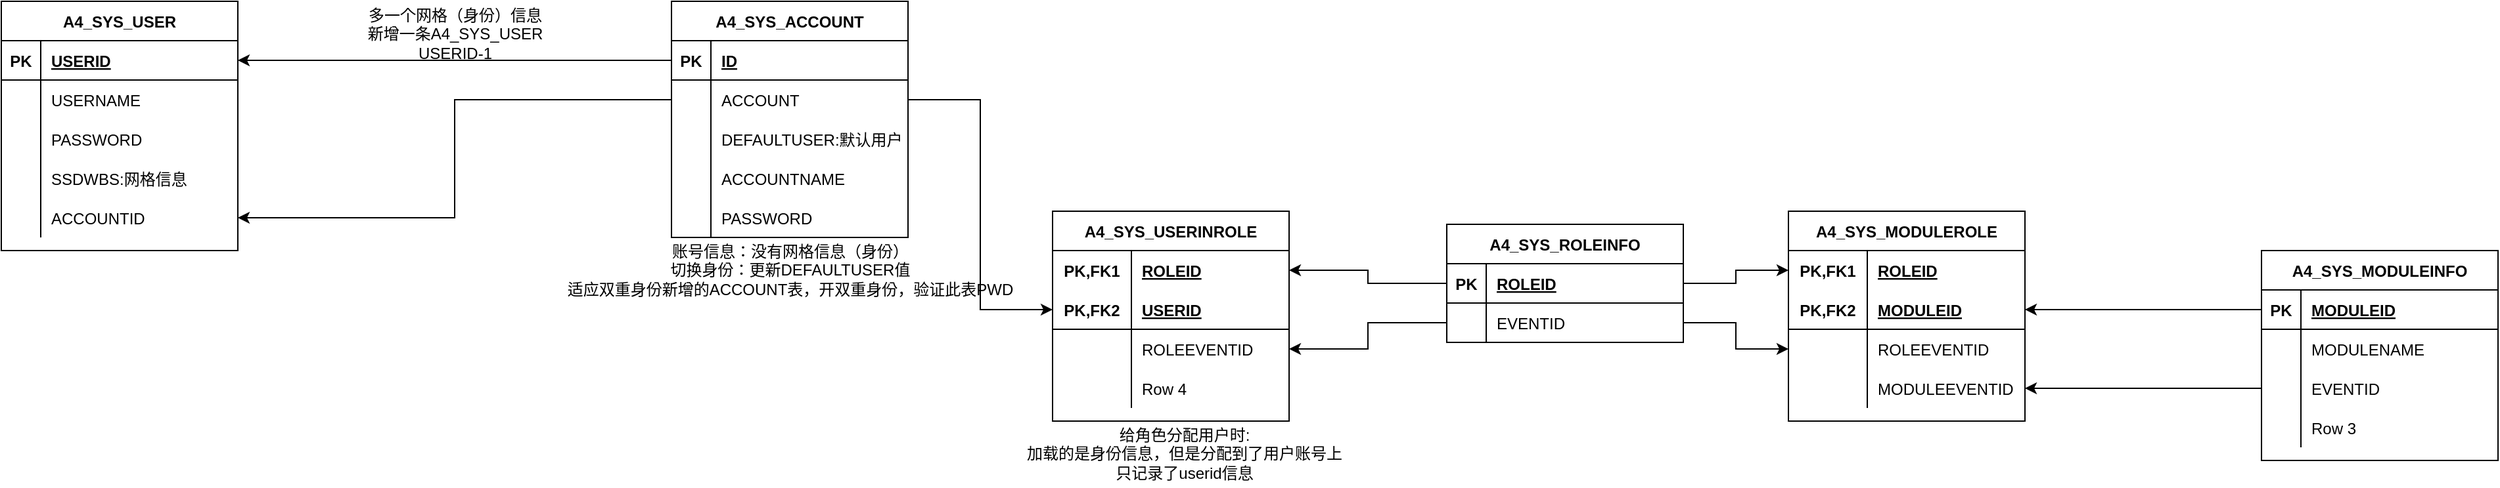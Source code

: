 <mxfile version="15.1.4" type="github">
  <diagram id="LfFuWhnvdSPOQBBMKqEx" name="Page-1">
    <mxGraphModel dx="3076" dy="761" grid="1" gridSize="10" guides="1" tooltips="1" connect="1" arrows="1" fold="1" page="1" pageScale="1" pageWidth="827" pageHeight="1169" math="0" shadow="0">
      <root>
        <mxCell id="0" />
        <mxCell id="1" parent="0" />
        <mxCell id="RHD-6Kkyox2Mu23NZGxg-42" value="A4_SYS_ROLEINFO" style="shape=table;startSize=30;container=1;collapsible=1;childLayout=tableLayout;fixedRows=1;rowLines=0;fontStyle=1;align=center;resizeLast=1;" vertex="1" parent="1">
          <mxGeometry x="200" y="310" width="180" height="90" as="geometry">
            <mxRectangle x="200" y="200" width="60" height="30" as="alternateBounds" />
          </mxGeometry>
        </mxCell>
        <mxCell id="RHD-6Kkyox2Mu23NZGxg-43" value="" style="shape=partialRectangle;collapsible=0;dropTarget=0;pointerEvents=0;fillColor=none;top=0;left=0;bottom=1;right=0;points=[[0,0.5],[1,0.5]];portConstraint=eastwest;" vertex="1" parent="RHD-6Kkyox2Mu23NZGxg-42">
          <mxGeometry y="30" width="180" height="30" as="geometry" />
        </mxCell>
        <mxCell id="RHD-6Kkyox2Mu23NZGxg-44" value="PK" style="shape=partialRectangle;connectable=0;fillColor=none;top=0;left=0;bottom=0;right=0;fontStyle=1;overflow=hidden;" vertex="1" parent="RHD-6Kkyox2Mu23NZGxg-43">
          <mxGeometry width="30" height="30" as="geometry" />
        </mxCell>
        <mxCell id="RHD-6Kkyox2Mu23NZGxg-45" value="ROLEID" style="shape=partialRectangle;connectable=0;fillColor=none;top=0;left=0;bottom=0;right=0;align=left;spacingLeft=6;fontStyle=5;overflow=hidden;" vertex="1" parent="RHD-6Kkyox2Mu23NZGxg-43">
          <mxGeometry x="30" width="150" height="30" as="geometry" />
        </mxCell>
        <mxCell id="RHD-6Kkyox2Mu23NZGxg-46" value="" style="shape=partialRectangle;collapsible=0;dropTarget=0;pointerEvents=0;fillColor=none;top=0;left=0;bottom=0;right=0;points=[[0,0.5],[1,0.5]];portConstraint=eastwest;" vertex="1" parent="RHD-6Kkyox2Mu23NZGxg-42">
          <mxGeometry y="60" width="180" height="30" as="geometry" />
        </mxCell>
        <mxCell id="RHD-6Kkyox2Mu23NZGxg-47" value="" style="shape=partialRectangle;connectable=0;fillColor=none;top=0;left=0;bottom=0;right=0;editable=1;overflow=hidden;" vertex="1" parent="RHD-6Kkyox2Mu23NZGxg-46">
          <mxGeometry width="30" height="30" as="geometry" />
        </mxCell>
        <mxCell id="RHD-6Kkyox2Mu23NZGxg-48" value="EVENTID" style="shape=partialRectangle;connectable=0;fillColor=none;top=0;left=0;bottom=0;right=0;align=left;spacingLeft=6;overflow=hidden;" vertex="1" parent="RHD-6Kkyox2Mu23NZGxg-46">
          <mxGeometry x="30" width="150" height="30" as="geometry" />
        </mxCell>
        <mxCell id="RHD-6Kkyox2Mu23NZGxg-68" value="A4_SYS_MODULEROLE" style="shape=table;startSize=30;container=1;collapsible=1;childLayout=tableLayout;fixedRows=1;rowLines=0;fontStyle=1;align=center;resizeLast=1;" vertex="1" parent="1">
          <mxGeometry x="460" y="300" width="180" height="160" as="geometry" />
        </mxCell>
        <mxCell id="RHD-6Kkyox2Mu23NZGxg-69" value="" style="shape=partialRectangle;collapsible=0;dropTarget=0;pointerEvents=0;fillColor=none;top=0;left=0;bottom=0;right=0;points=[[0,0.5],[1,0.5]];portConstraint=eastwest;" vertex="1" parent="RHD-6Kkyox2Mu23NZGxg-68">
          <mxGeometry y="30" width="180" height="30" as="geometry" />
        </mxCell>
        <mxCell id="RHD-6Kkyox2Mu23NZGxg-70" value="PK,FK1" style="shape=partialRectangle;connectable=0;fillColor=none;top=0;left=0;bottom=0;right=0;fontStyle=1;overflow=hidden;" vertex="1" parent="RHD-6Kkyox2Mu23NZGxg-69">
          <mxGeometry width="60" height="30" as="geometry" />
        </mxCell>
        <mxCell id="RHD-6Kkyox2Mu23NZGxg-71" value="ROLEID" style="shape=partialRectangle;connectable=0;fillColor=none;top=0;left=0;bottom=0;right=0;align=left;spacingLeft=6;fontStyle=5;overflow=hidden;" vertex="1" parent="RHD-6Kkyox2Mu23NZGxg-69">
          <mxGeometry x="60" width="120" height="30" as="geometry" />
        </mxCell>
        <mxCell id="RHD-6Kkyox2Mu23NZGxg-72" value="" style="shape=partialRectangle;collapsible=0;dropTarget=0;pointerEvents=0;fillColor=none;top=0;left=0;bottom=1;right=0;points=[[0,0.5],[1,0.5]];portConstraint=eastwest;" vertex="1" parent="RHD-6Kkyox2Mu23NZGxg-68">
          <mxGeometry y="60" width="180" height="30" as="geometry" />
        </mxCell>
        <mxCell id="RHD-6Kkyox2Mu23NZGxg-73" value="PK,FK2" style="shape=partialRectangle;connectable=0;fillColor=none;top=0;left=0;bottom=0;right=0;fontStyle=1;overflow=hidden;" vertex="1" parent="RHD-6Kkyox2Mu23NZGxg-72">
          <mxGeometry width="60" height="30" as="geometry" />
        </mxCell>
        <mxCell id="RHD-6Kkyox2Mu23NZGxg-74" value="MODULEID" style="shape=partialRectangle;connectable=0;fillColor=none;top=0;left=0;bottom=0;right=0;align=left;spacingLeft=6;fontStyle=5;overflow=hidden;" vertex="1" parent="RHD-6Kkyox2Mu23NZGxg-72">
          <mxGeometry x="60" width="120" height="30" as="geometry" />
        </mxCell>
        <mxCell id="RHD-6Kkyox2Mu23NZGxg-75" value="" style="shape=partialRectangle;collapsible=0;dropTarget=0;pointerEvents=0;fillColor=none;top=0;left=0;bottom=0;right=0;points=[[0,0.5],[1,0.5]];portConstraint=eastwest;" vertex="1" parent="RHD-6Kkyox2Mu23NZGxg-68">
          <mxGeometry y="90" width="180" height="30" as="geometry" />
        </mxCell>
        <mxCell id="RHD-6Kkyox2Mu23NZGxg-76" value="" style="shape=partialRectangle;connectable=0;fillColor=none;top=0;left=0;bottom=0;right=0;editable=1;overflow=hidden;" vertex="1" parent="RHD-6Kkyox2Mu23NZGxg-75">
          <mxGeometry width="60" height="30" as="geometry" />
        </mxCell>
        <mxCell id="RHD-6Kkyox2Mu23NZGxg-77" value="ROLEEVENTID" style="shape=partialRectangle;connectable=0;fillColor=none;top=0;left=0;bottom=0;right=0;align=left;spacingLeft=6;overflow=hidden;" vertex="1" parent="RHD-6Kkyox2Mu23NZGxg-75">
          <mxGeometry x="60" width="120" height="30" as="geometry" />
        </mxCell>
        <mxCell id="RHD-6Kkyox2Mu23NZGxg-78" value="" style="shape=partialRectangle;collapsible=0;dropTarget=0;pointerEvents=0;fillColor=none;top=0;left=0;bottom=0;right=0;points=[[0,0.5],[1,0.5]];portConstraint=eastwest;" vertex="1" parent="RHD-6Kkyox2Mu23NZGxg-68">
          <mxGeometry y="120" width="180" height="30" as="geometry" />
        </mxCell>
        <mxCell id="RHD-6Kkyox2Mu23NZGxg-79" value="" style="shape=partialRectangle;connectable=0;fillColor=none;top=0;left=0;bottom=0;right=0;editable=1;overflow=hidden;" vertex="1" parent="RHD-6Kkyox2Mu23NZGxg-78">
          <mxGeometry width="60" height="30" as="geometry" />
        </mxCell>
        <mxCell id="RHD-6Kkyox2Mu23NZGxg-80" value="MODULEEVENTID" style="shape=partialRectangle;connectable=0;fillColor=none;top=0;left=0;bottom=0;right=0;align=left;spacingLeft=6;overflow=hidden;" vertex="1" parent="RHD-6Kkyox2Mu23NZGxg-78">
          <mxGeometry x="60" width="120" height="30" as="geometry" />
        </mxCell>
        <mxCell id="RHD-6Kkyox2Mu23NZGxg-82" style="edgeStyle=orthogonalEdgeStyle;rounded=0;orthogonalLoop=1;jettySize=auto;html=1;exitX=1;exitY=0.5;exitDx=0;exitDy=0;" edge="1" parent="1" source="RHD-6Kkyox2Mu23NZGxg-46" target="RHD-6Kkyox2Mu23NZGxg-75">
          <mxGeometry relative="1" as="geometry" />
        </mxCell>
        <mxCell id="RHD-6Kkyox2Mu23NZGxg-83" value="A4_SYS_MODULEINFO" style="shape=table;startSize=30;container=1;collapsible=1;childLayout=tableLayout;fixedRows=1;rowLines=0;fontStyle=1;align=center;resizeLast=1;" vertex="1" parent="1">
          <mxGeometry x="820" y="330" width="180" height="160" as="geometry" />
        </mxCell>
        <mxCell id="RHD-6Kkyox2Mu23NZGxg-84" value="" style="shape=partialRectangle;collapsible=0;dropTarget=0;pointerEvents=0;fillColor=none;top=0;left=0;bottom=1;right=0;points=[[0,0.5],[1,0.5]];portConstraint=eastwest;" vertex="1" parent="RHD-6Kkyox2Mu23NZGxg-83">
          <mxGeometry y="30" width="180" height="30" as="geometry" />
        </mxCell>
        <mxCell id="RHD-6Kkyox2Mu23NZGxg-85" value="PK" style="shape=partialRectangle;connectable=0;fillColor=none;top=0;left=0;bottom=0;right=0;fontStyle=1;overflow=hidden;" vertex="1" parent="RHD-6Kkyox2Mu23NZGxg-84">
          <mxGeometry width="30" height="30" as="geometry" />
        </mxCell>
        <mxCell id="RHD-6Kkyox2Mu23NZGxg-86" value="MODULEID" style="shape=partialRectangle;connectable=0;fillColor=none;top=0;left=0;bottom=0;right=0;align=left;spacingLeft=6;fontStyle=5;overflow=hidden;" vertex="1" parent="RHD-6Kkyox2Mu23NZGxg-84">
          <mxGeometry x="30" width="150" height="30" as="geometry" />
        </mxCell>
        <mxCell id="RHD-6Kkyox2Mu23NZGxg-87" value="" style="shape=partialRectangle;collapsible=0;dropTarget=0;pointerEvents=0;fillColor=none;top=0;left=0;bottom=0;right=0;points=[[0,0.5],[1,0.5]];portConstraint=eastwest;" vertex="1" parent="RHD-6Kkyox2Mu23NZGxg-83">
          <mxGeometry y="60" width="180" height="30" as="geometry" />
        </mxCell>
        <mxCell id="RHD-6Kkyox2Mu23NZGxg-88" value="" style="shape=partialRectangle;connectable=0;fillColor=none;top=0;left=0;bottom=0;right=0;editable=1;overflow=hidden;" vertex="1" parent="RHD-6Kkyox2Mu23NZGxg-87">
          <mxGeometry width="30" height="30" as="geometry" />
        </mxCell>
        <mxCell id="RHD-6Kkyox2Mu23NZGxg-89" value="MODULENAME" style="shape=partialRectangle;connectable=0;fillColor=none;top=0;left=0;bottom=0;right=0;align=left;spacingLeft=6;overflow=hidden;" vertex="1" parent="RHD-6Kkyox2Mu23NZGxg-87">
          <mxGeometry x="30" width="150" height="30" as="geometry" />
        </mxCell>
        <mxCell id="RHD-6Kkyox2Mu23NZGxg-90" value="" style="shape=partialRectangle;collapsible=0;dropTarget=0;pointerEvents=0;fillColor=none;top=0;left=0;bottom=0;right=0;points=[[0,0.5],[1,0.5]];portConstraint=eastwest;" vertex="1" parent="RHD-6Kkyox2Mu23NZGxg-83">
          <mxGeometry y="90" width="180" height="30" as="geometry" />
        </mxCell>
        <mxCell id="RHD-6Kkyox2Mu23NZGxg-91" value="" style="shape=partialRectangle;connectable=0;fillColor=none;top=0;left=0;bottom=0;right=0;editable=1;overflow=hidden;" vertex="1" parent="RHD-6Kkyox2Mu23NZGxg-90">
          <mxGeometry width="30" height="30" as="geometry" />
        </mxCell>
        <mxCell id="RHD-6Kkyox2Mu23NZGxg-92" value="EVENTID" style="shape=partialRectangle;connectable=0;fillColor=none;top=0;left=0;bottom=0;right=0;align=left;spacingLeft=6;overflow=hidden;" vertex="1" parent="RHD-6Kkyox2Mu23NZGxg-90">
          <mxGeometry x="30" width="150" height="30" as="geometry" />
        </mxCell>
        <mxCell id="RHD-6Kkyox2Mu23NZGxg-93" value="" style="shape=partialRectangle;collapsible=0;dropTarget=0;pointerEvents=0;fillColor=none;top=0;left=0;bottom=0;right=0;points=[[0,0.5],[1,0.5]];portConstraint=eastwest;" vertex="1" parent="RHD-6Kkyox2Mu23NZGxg-83">
          <mxGeometry y="120" width="180" height="30" as="geometry" />
        </mxCell>
        <mxCell id="RHD-6Kkyox2Mu23NZGxg-94" value="" style="shape=partialRectangle;connectable=0;fillColor=none;top=0;left=0;bottom=0;right=0;editable=1;overflow=hidden;" vertex="1" parent="RHD-6Kkyox2Mu23NZGxg-93">
          <mxGeometry width="30" height="30" as="geometry" />
        </mxCell>
        <mxCell id="RHD-6Kkyox2Mu23NZGxg-95" value="Row 3" style="shape=partialRectangle;connectable=0;fillColor=none;top=0;left=0;bottom=0;right=0;align=left;spacingLeft=6;overflow=hidden;" vertex="1" parent="RHD-6Kkyox2Mu23NZGxg-93">
          <mxGeometry x="30" width="150" height="30" as="geometry" />
        </mxCell>
        <mxCell id="RHD-6Kkyox2Mu23NZGxg-97" style="edgeStyle=orthogonalEdgeStyle;rounded=0;orthogonalLoop=1;jettySize=auto;html=1;entryX=1;entryY=0.5;entryDx=0;entryDy=0;" edge="1" parent="1" source="RHD-6Kkyox2Mu23NZGxg-84" target="RHD-6Kkyox2Mu23NZGxg-72">
          <mxGeometry relative="1" as="geometry" />
        </mxCell>
        <mxCell id="RHD-6Kkyox2Mu23NZGxg-98" style="edgeStyle=orthogonalEdgeStyle;rounded=0;orthogonalLoop=1;jettySize=auto;html=1;exitX=0;exitY=0.5;exitDx=0;exitDy=0;entryX=1;entryY=0.5;entryDx=0;entryDy=0;" edge="1" parent="1" source="RHD-6Kkyox2Mu23NZGxg-90" target="RHD-6Kkyox2Mu23NZGxg-78">
          <mxGeometry relative="1" as="geometry" />
        </mxCell>
        <mxCell id="RHD-6Kkyox2Mu23NZGxg-128" style="edgeStyle=orthogonalEdgeStyle;rounded=0;orthogonalLoop=1;jettySize=auto;html=1;exitX=1;exitY=0.5;exitDx=0;exitDy=0;entryX=0;entryY=0.5;entryDx=0;entryDy=0;" edge="1" parent="1" source="RHD-6Kkyox2Mu23NZGxg-43" target="RHD-6Kkyox2Mu23NZGxg-69">
          <mxGeometry relative="1" as="geometry" />
        </mxCell>
        <mxCell id="RHD-6Kkyox2Mu23NZGxg-130" style="edgeStyle=orthogonalEdgeStyle;rounded=0;orthogonalLoop=1;jettySize=auto;html=1;exitX=0;exitY=0.5;exitDx=0;exitDy=0;entryX=1;entryY=0.5;entryDx=0;entryDy=0;" edge="1" parent="1" source="RHD-6Kkyox2Mu23NZGxg-43" target="RHD-6Kkyox2Mu23NZGxg-113">
          <mxGeometry relative="1" as="geometry" />
        </mxCell>
        <mxCell id="RHD-6Kkyox2Mu23NZGxg-131" style="edgeStyle=orthogonalEdgeStyle;rounded=0;orthogonalLoop=1;jettySize=auto;html=1;exitX=0;exitY=0.5;exitDx=0;exitDy=0;" edge="1" parent="1" source="RHD-6Kkyox2Mu23NZGxg-46" target="RHD-6Kkyox2Mu23NZGxg-119">
          <mxGeometry relative="1" as="geometry" />
        </mxCell>
        <mxCell id="RHD-6Kkyox2Mu23NZGxg-149" style="edgeStyle=orthogonalEdgeStyle;rounded=0;orthogonalLoop=1;jettySize=auto;html=1;exitX=1;exitY=0.5;exitDx=0;exitDy=0;" edge="1" parent="1" source="RHD-6Kkyox2Mu23NZGxg-137" target="RHD-6Kkyox2Mu23NZGxg-116">
          <mxGeometry relative="1" as="geometry" />
        </mxCell>
        <mxCell id="RHD-6Kkyox2Mu23NZGxg-150" value="A4_SYS_USER" style="shape=table;startSize=30;container=1;collapsible=1;childLayout=tableLayout;fixedRows=1;rowLines=0;fontStyle=1;align=center;resizeLast=1;" vertex="1" parent="1">
          <mxGeometry x="-900" y="140" width="180" height="190" as="geometry" />
        </mxCell>
        <mxCell id="RHD-6Kkyox2Mu23NZGxg-151" value="" style="shape=partialRectangle;collapsible=0;dropTarget=0;pointerEvents=0;fillColor=none;top=0;left=0;bottom=1;right=0;points=[[0,0.5],[1,0.5]];portConstraint=eastwest;" vertex="1" parent="RHD-6Kkyox2Mu23NZGxg-150">
          <mxGeometry y="30" width="180" height="30" as="geometry" />
        </mxCell>
        <mxCell id="RHD-6Kkyox2Mu23NZGxg-152" value="PK" style="shape=partialRectangle;connectable=0;fillColor=none;top=0;left=0;bottom=0;right=0;fontStyle=1;overflow=hidden;" vertex="1" parent="RHD-6Kkyox2Mu23NZGxg-151">
          <mxGeometry width="30" height="30" as="geometry" />
        </mxCell>
        <mxCell id="RHD-6Kkyox2Mu23NZGxg-153" value="USERID" style="shape=partialRectangle;connectable=0;fillColor=none;top=0;left=0;bottom=0;right=0;align=left;spacingLeft=6;fontStyle=5;overflow=hidden;" vertex="1" parent="RHD-6Kkyox2Mu23NZGxg-151">
          <mxGeometry x="30" width="150" height="30" as="geometry" />
        </mxCell>
        <mxCell id="RHD-6Kkyox2Mu23NZGxg-154" value="" style="shape=partialRectangle;collapsible=0;dropTarget=0;pointerEvents=0;fillColor=none;top=0;left=0;bottom=0;right=0;points=[[0,0.5],[1,0.5]];portConstraint=eastwest;" vertex="1" parent="RHD-6Kkyox2Mu23NZGxg-150">
          <mxGeometry y="60" width="180" height="30" as="geometry" />
        </mxCell>
        <mxCell id="RHD-6Kkyox2Mu23NZGxg-155" value="" style="shape=partialRectangle;connectable=0;fillColor=none;top=0;left=0;bottom=0;right=0;editable=1;overflow=hidden;" vertex="1" parent="RHD-6Kkyox2Mu23NZGxg-154">
          <mxGeometry width="30" height="30" as="geometry" />
        </mxCell>
        <mxCell id="RHD-6Kkyox2Mu23NZGxg-156" value="USERNAME" style="shape=partialRectangle;connectable=0;fillColor=none;top=0;left=0;bottom=0;right=0;align=left;spacingLeft=6;overflow=hidden;" vertex="1" parent="RHD-6Kkyox2Mu23NZGxg-154">
          <mxGeometry x="30" width="150" height="30" as="geometry" />
        </mxCell>
        <mxCell id="RHD-6Kkyox2Mu23NZGxg-157" value="" style="shape=partialRectangle;collapsible=0;dropTarget=0;pointerEvents=0;fillColor=none;top=0;left=0;bottom=0;right=0;points=[[0,0.5],[1,0.5]];portConstraint=eastwest;" vertex="1" parent="RHD-6Kkyox2Mu23NZGxg-150">
          <mxGeometry y="90" width="180" height="30" as="geometry" />
        </mxCell>
        <mxCell id="RHD-6Kkyox2Mu23NZGxg-158" value="" style="shape=partialRectangle;connectable=0;fillColor=none;top=0;left=0;bottom=0;right=0;editable=1;overflow=hidden;" vertex="1" parent="RHD-6Kkyox2Mu23NZGxg-157">
          <mxGeometry width="30" height="30" as="geometry" />
        </mxCell>
        <mxCell id="RHD-6Kkyox2Mu23NZGxg-159" value="PASSWORD" style="shape=partialRectangle;connectable=0;fillColor=none;top=0;left=0;bottom=0;right=0;align=left;spacingLeft=6;overflow=hidden;" vertex="1" parent="RHD-6Kkyox2Mu23NZGxg-157">
          <mxGeometry x="30" width="150" height="30" as="geometry" />
        </mxCell>
        <mxCell id="RHD-6Kkyox2Mu23NZGxg-160" value="" style="shape=partialRectangle;collapsible=0;dropTarget=0;pointerEvents=0;fillColor=none;top=0;left=0;bottom=0;right=0;points=[[0,0.5],[1,0.5]];portConstraint=eastwest;" vertex="1" parent="RHD-6Kkyox2Mu23NZGxg-150">
          <mxGeometry y="120" width="180" height="30" as="geometry" />
        </mxCell>
        <mxCell id="RHD-6Kkyox2Mu23NZGxg-161" value="" style="shape=partialRectangle;connectable=0;fillColor=none;top=0;left=0;bottom=0;right=0;editable=1;overflow=hidden;" vertex="1" parent="RHD-6Kkyox2Mu23NZGxg-160">
          <mxGeometry width="30" height="30" as="geometry" />
        </mxCell>
        <mxCell id="RHD-6Kkyox2Mu23NZGxg-162" value="SSDWBS:网格信息" style="shape=partialRectangle;connectable=0;fillColor=none;top=0;left=0;bottom=0;right=0;align=left;spacingLeft=6;overflow=hidden;" vertex="1" parent="RHD-6Kkyox2Mu23NZGxg-160">
          <mxGeometry x="30" width="150" height="30" as="geometry" />
        </mxCell>
        <mxCell id="RHD-6Kkyox2Mu23NZGxg-172" style="shape=partialRectangle;collapsible=0;dropTarget=0;pointerEvents=0;fillColor=none;top=0;left=0;bottom=0;right=0;points=[[0,0.5],[1,0.5]];portConstraint=eastwest;" vertex="1" parent="RHD-6Kkyox2Mu23NZGxg-150">
          <mxGeometry y="150" width="180" height="30" as="geometry" />
        </mxCell>
        <mxCell id="RHD-6Kkyox2Mu23NZGxg-173" style="shape=partialRectangle;connectable=0;fillColor=none;top=0;left=0;bottom=0;right=0;editable=1;overflow=hidden;" vertex="1" parent="RHD-6Kkyox2Mu23NZGxg-172">
          <mxGeometry width="30" height="30" as="geometry" />
        </mxCell>
        <mxCell id="RHD-6Kkyox2Mu23NZGxg-174" value="ACCOUNTID" style="shape=partialRectangle;connectable=0;fillColor=none;top=0;left=0;bottom=0;right=0;align=left;spacingLeft=6;overflow=hidden;" vertex="1" parent="RHD-6Kkyox2Mu23NZGxg-172">
          <mxGeometry x="30" width="150" height="30" as="geometry" />
        </mxCell>
        <mxCell id="RHD-6Kkyox2Mu23NZGxg-165" value="" style="group" vertex="1" connectable="0" parent="1">
          <mxGeometry x="-130" y="300" width="260" height="210" as="geometry" />
        </mxCell>
        <mxCell id="RHD-6Kkyox2Mu23NZGxg-112" value="A4_SYS_USERINROLE" style="shape=table;startSize=30;container=1;collapsible=1;childLayout=tableLayout;fixedRows=1;rowLines=0;fontStyle=1;align=center;resizeLast=1;" vertex="1" parent="RHD-6Kkyox2Mu23NZGxg-165">
          <mxGeometry x="30" width="180" height="160" as="geometry" />
        </mxCell>
        <mxCell id="RHD-6Kkyox2Mu23NZGxg-113" value="" style="shape=partialRectangle;collapsible=0;dropTarget=0;pointerEvents=0;fillColor=none;top=0;left=0;bottom=0;right=0;points=[[0,0.5],[1,0.5]];portConstraint=eastwest;" vertex="1" parent="RHD-6Kkyox2Mu23NZGxg-112">
          <mxGeometry y="30" width="180" height="30" as="geometry" />
        </mxCell>
        <mxCell id="RHD-6Kkyox2Mu23NZGxg-114" value="PK,FK1" style="shape=partialRectangle;connectable=0;fillColor=none;top=0;left=0;bottom=0;right=0;fontStyle=1;overflow=hidden;" vertex="1" parent="RHD-6Kkyox2Mu23NZGxg-113">
          <mxGeometry width="60" height="30" as="geometry" />
        </mxCell>
        <mxCell id="RHD-6Kkyox2Mu23NZGxg-115" value="ROLEID" style="shape=partialRectangle;connectable=0;fillColor=none;top=0;left=0;bottom=0;right=0;align=left;spacingLeft=6;fontStyle=5;overflow=hidden;" vertex="1" parent="RHD-6Kkyox2Mu23NZGxg-113">
          <mxGeometry x="60" width="120" height="30" as="geometry" />
        </mxCell>
        <mxCell id="RHD-6Kkyox2Mu23NZGxg-116" value="" style="shape=partialRectangle;collapsible=0;dropTarget=0;pointerEvents=0;fillColor=none;top=0;left=0;bottom=1;right=0;points=[[0,0.5],[1,0.5]];portConstraint=eastwest;" vertex="1" parent="RHD-6Kkyox2Mu23NZGxg-112">
          <mxGeometry y="60" width="180" height="30" as="geometry" />
        </mxCell>
        <mxCell id="RHD-6Kkyox2Mu23NZGxg-117" value="PK,FK2" style="shape=partialRectangle;connectable=0;fillColor=none;top=0;left=0;bottom=0;right=0;fontStyle=1;overflow=hidden;" vertex="1" parent="RHD-6Kkyox2Mu23NZGxg-116">
          <mxGeometry width="60" height="30" as="geometry" />
        </mxCell>
        <mxCell id="RHD-6Kkyox2Mu23NZGxg-118" value="USERID" style="shape=partialRectangle;connectable=0;fillColor=none;top=0;left=0;bottom=0;right=0;align=left;spacingLeft=6;fontStyle=5;overflow=hidden;" vertex="1" parent="RHD-6Kkyox2Mu23NZGxg-116">
          <mxGeometry x="60" width="120" height="30" as="geometry" />
        </mxCell>
        <mxCell id="RHD-6Kkyox2Mu23NZGxg-119" value="" style="shape=partialRectangle;collapsible=0;dropTarget=0;pointerEvents=0;fillColor=none;top=0;left=0;bottom=0;right=0;points=[[0,0.5],[1,0.5]];portConstraint=eastwest;" vertex="1" parent="RHD-6Kkyox2Mu23NZGxg-112">
          <mxGeometry y="90" width="180" height="30" as="geometry" />
        </mxCell>
        <mxCell id="RHD-6Kkyox2Mu23NZGxg-120" value="" style="shape=partialRectangle;connectable=0;fillColor=none;top=0;left=0;bottom=0;right=0;editable=1;overflow=hidden;" vertex="1" parent="RHD-6Kkyox2Mu23NZGxg-119">
          <mxGeometry width="60" height="30" as="geometry" />
        </mxCell>
        <mxCell id="RHD-6Kkyox2Mu23NZGxg-121" value="ROLEEVENTID" style="shape=partialRectangle;connectable=0;fillColor=none;top=0;left=0;bottom=0;right=0;align=left;spacingLeft=6;overflow=hidden;" vertex="1" parent="RHD-6Kkyox2Mu23NZGxg-119">
          <mxGeometry x="60" width="120" height="30" as="geometry" />
        </mxCell>
        <mxCell id="RHD-6Kkyox2Mu23NZGxg-122" value="" style="shape=partialRectangle;collapsible=0;dropTarget=0;pointerEvents=0;fillColor=none;top=0;left=0;bottom=0;right=0;points=[[0,0.5],[1,0.5]];portConstraint=eastwest;" vertex="1" parent="RHD-6Kkyox2Mu23NZGxg-112">
          <mxGeometry y="120" width="180" height="30" as="geometry" />
        </mxCell>
        <mxCell id="RHD-6Kkyox2Mu23NZGxg-123" value="" style="shape=partialRectangle;connectable=0;fillColor=none;top=0;left=0;bottom=0;right=0;editable=1;overflow=hidden;" vertex="1" parent="RHD-6Kkyox2Mu23NZGxg-122">
          <mxGeometry width="60" height="30" as="geometry" />
        </mxCell>
        <mxCell id="RHD-6Kkyox2Mu23NZGxg-124" value="Row 4" style="shape=partialRectangle;connectable=0;fillColor=none;top=0;left=0;bottom=0;right=0;align=left;spacingLeft=6;overflow=hidden;" vertex="1" parent="RHD-6Kkyox2Mu23NZGxg-122">
          <mxGeometry x="60" width="120" height="30" as="geometry" />
        </mxCell>
        <mxCell id="RHD-6Kkyox2Mu23NZGxg-132" value="给角色分配用户时:&lt;br&gt;加载的是身份信息，但是分配到了用户账号上&lt;br&gt;只记录了userid信息&lt;br&gt;" style="text;html=1;resizable=0;autosize=1;align=center;verticalAlign=middle;points=[];fillColor=none;strokeColor=none;rounded=0;" vertex="1" parent="RHD-6Kkyox2Mu23NZGxg-165">
          <mxGeometry y="160" width="260" height="50" as="geometry" />
        </mxCell>
        <mxCell id="RHD-6Kkyox2Mu23NZGxg-167" value="" style="group" vertex="1" connectable="0" parent="1">
          <mxGeometry x="-400" y="140" width="275" height="229.997" as="geometry" />
        </mxCell>
        <mxCell id="RHD-6Kkyox2Mu23NZGxg-133" value="A4_SYS_ACCOUNT" style="shape=table;startSize=30;container=1;collapsible=1;childLayout=tableLayout;fixedRows=1;rowLines=0;fontStyle=1;align=center;resizeLast=1;" vertex="1" parent="RHD-6Kkyox2Mu23NZGxg-167">
          <mxGeometry x="10" width="180" height="180" as="geometry" />
        </mxCell>
        <mxCell id="RHD-6Kkyox2Mu23NZGxg-134" value="" style="shape=partialRectangle;collapsible=0;dropTarget=0;pointerEvents=0;fillColor=none;top=0;left=0;bottom=1;right=0;points=[[0,0.5],[1,0.5]];portConstraint=eastwest;" vertex="1" parent="RHD-6Kkyox2Mu23NZGxg-133">
          <mxGeometry y="30" width="180" height="30" as="geometry" />
        </mxCell>
        <mxCell id="RHD-6Kkyox2Mu23NZGxg-135" value="PK" style="shape=partialRectangle;connectable=0;fillColor=none;top=0;left=0;bottom=0;right=0;fontStyle=1;overflow=hidden;" vertex="1" parent="RHD-6Kkyox2Mu23NZGxg-134">
          <mxGeometry width="30" height="30" as="geometry" />
        </mxCell>
        <mxCell id="RHD-6Kkyox2Mu23NZGxg-136" value="ID" style="shape=partialRectangle;connectable=0;fillColor=none;top=0;left=0;bottom=0;right=0;align=left;spacingLeft=6;fontStyle=5;overflow=hidden;" vertex="1" parent="RHD-6Kkyox2Mu23NZGxg-134">
          <mxGeometry x="30" width="150" height="30" as="geometry" />
        </mxCell>
        <mxCell id="RHD-6Kkyox2Mu23NZGxg-137" value="" style="shape=partialRectangle;collapsible=0;dropTarget=0;pointerEvents=0;fillColor=none;top=0;left=0;bottom=0;right=0;points=[[0,0.5],[1,0.5]];portConstraint=eastwest;" vertex="1" parent="RHD-6Kkyox2Mu23NZGxg-133">
          <mxGeometry y="60" width="180" height="30" as="geometry" />
        </mxCell>
        <mxCell id="RHD-6Kkyox2Mu23NZGxg-138" value="" style="shape=partialRectangle;connectable=0;fillColor=none;top=0;left=0;bottom=0;right=0;editable=1;overflow=hidden;" vertex="1" parent="RHD-6Kkyox2Mu23NZGxg-137">
          <mxGeometry width="30" height="30" as="geometry" />
        </mxCell>
        <mxCell id="RHD-6Kkyox2Mu23NZGxg-139" value="ACCOUNT" style="shape=partialRectangle;connectable=0;fillColor=none;top=0;left=0;bottom=0;right=0;align=left;spacingLeft=6;overflow=hidden;" vertex="1" parent="RHD-6Kkyox2Mu23NZGxg-137">
          <mxGeometry x="30" width="150" height="30" as="geometry" />
        </mxCell>
        <mxCell id="RHD-6Kkyox2Mu23NZGxg-146" style="shape=partialRectangle;collapsible=0;dropTarget=0;pointerEvents=0;fillColor=none;top=0;left=0;bottom=0;right=0;points=[[0,0.5],[1,0.5]];portConstraint=eastwest;" vertex="1" parent="RHD-6Kkyox2Mu23NZGxg-133">
          <mxGeometry y="90" width="180" height="30" as="geometry" />
        </mxCell>
        <mxCell id="RHD-6Kkyox2Mu23NZGxg-147" style="shape=partialRectangle;connectable=0;fillColor=none;top=0;left=0;bottom=0;right=0;editable=1;overflow=hidden;" vertex="1" parent="RHD-6Kkyox2Mu23NZGxg-146">
          <mxGeometry width="30" height="30" as="geometry" />
        </mxCell>
        <mxCell id="RHD-6Kkyox2Mu23NZGxg-148" value="DEFAULTUSER:默认用户" style="shape=partialRectangle;connectable=0;fillColor=none;top=0;left=0;bottom=0;right=0;align=left;spacingLeft=6;overflow=hidden;" vertex="1" parent="RHD-6Kkyox2Mu23NZGxg-146">
          <mxGeometry x="30" width="150" height="30" as="geometry" />
        </mxCell>
        <mxCell id="RHD-6Kkyox2Mu23NZGxg-140" value="" style="shape=partialRectangle;collapsible=0;dropTarget=0;pointerEvents=0;fillColor=none;top=0;left=0;bottom=0;right=0;points=[[0,0.5],[1,0.5]];portConstraint=eastwest;" vertex="1" parent="RHD-6Kkyox2Mu23NZGxg-133">
          <mxGeometry y="120" width="180" height="30" as="geometry" />
        </mxCell>
        <mxCell id="RHD-6Kkyox2Mu23NZGxg-141" value="" style="shape=partialRectangle;connectable=0;fillColor=none;top=0;left=0;bottom=0;right=0;editable=1;overflow=hidden;" vertex="1" parent="RHD-6Kkyox2Mu23NZGxg-140">
          <mxGeometry width="30" height="30" as="geometry" />
        </mxCell>
        <mxCell id="RHD-6Kkyox2Mu23NZGxg-142" value="ACCOUNTNAME" style="shape=partialRectangle;connectable=0;fillColor=none;top=0;left=0;bottom=0;right=0;align=left;spacingLeft=6;overflow=hidden;" vertex="1" parent="RHD-6Kkyox2Mu23NZGxg-140">
          <mxGeometry x="30" width="150" height="30" as="geometry" />
        </mxCell>
        <mxCell id="RHD-6Kkyox2Mu23NZGxg-143" value="" style="shape=partialRectangle;collapsible=0;dropTarget=0;pointerEvents=0;fillColor=none;top=0;left=0;bottom=0;right=0;points=[[0,0.5],[1,0.5]];portConstraint=eastwest;" vertex="1" parent="RHD-6Kkyox2Mu23NZGxg-133">
          <mxGeometry y="150" width="180" height="30" as="geometry" />
        </mxCell>
        <mxCell id="RHD-6Kkyox2Mu23NZGxg-144" value="" style="shape=partialRectangle;connectable=0;fillColor=none;top=0;left=0;bottom=0;right=0;editable=1;overflow=hidden;" vertex="1" parent="RHD-6Kkyox2Mu23NZGxg-143">
          <mxGeometry width="30" height="30" as="geometry" />
        </mxCell>
        <mxCell id="RHD-6Kkyox2Mu23NZGxg-145" value="PASSWORD" style="shape=partialRectangle;connectable=0;fillColor=none;top=0;left=0;bottom=0;right=0;align=left;spacingLeft=6;overflow=hidden;" vertex="1" parent="RHD-6Kkyox2Mu23NZGxg-143">
          <mxGeometry x="30" width="150" height="30" as="geometry" />
        </mxCell>
        <mxCell id="RHD-6Kkyox2Mu23NZGxg-163" value="账号信息：没有网格信息（身份）&lt;br&gt;切换身份：更新DEFAULTUSER值&lt;br&gt;适应双重身份新增的ACCOUNT表，开双重身份，验证此表PWD&lt;br&gt;" style="text;html=1;resizable=0;autosize=1;align=center;verticalAlign=middle;points=[];fillColor=none;strokeColor=none;rounded=0;" vertex="1" parent="RHD-6Kkyox2Mu23NZGxg-167">
          <mxGeometry x="-75" y="179.997" width="350" height="50" as="geometry" />
        </mxCell>
        <mxCell id="RHD-6Kkyox2Mu23NZGxg-169" value="多一个网格（身份）信息&lt;br&gt;新增一条A4_SYS_USER&lt;br&gt;USERID-1" style="text;html=1;resizable=0;autosize=1;align=center;verticalAlign=middle;points=[];fillColor=none;strokeColor=none;rounded=0;" vertex="1" parent="1">
          <mxGeometry x="-630" y="140" width="150" height="50" as="geometry" />
        </mxCell>
        <mxCell id="RHD-6Kkyox2Mu23NZGxg-176" style="edgeStyle=orthogonalEdgeStyle;rounded=0;orthogonalLoop=1;jettySize=auto;html=1;exitX=0;exitY=0.5;exitDx=0;exitDy=0;" edge="1" parent="1" source="RHD-6Kkyox2Mu23NZGxg-134" target="RHD-6Kkyox2Mu23NZGxg-151">
          <mxGeometry relative="1" as="geometry" />
        </mxCell>
        <mxCell id="RHD-6Kkyox2Mu23NZGxg-177" style="edgeStyle=orthogonalEdgeStyle;rounded=0;orthogonalLoop=1;jettySize=auto;html=1;exitX=0;exitY=0.5;exitDx=0;exitDy=0;entryX=1;entryY=0.5;entryDx=0;entryDy=0;" edge="1" parent="1" source="RHD-6Kkyox2Mu23NZGxg-137" target="RHD-6Kkyox2Mu23NZGxg-172">
          <mxGeometry relative="1" as="geometry" />
        </mxCell>
      </root>
    </mxGraphModel>
  </diagram>
</mxfile>
